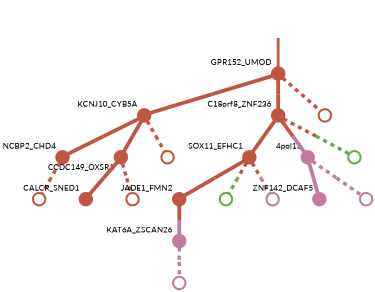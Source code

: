 strict digraph  {
graph[splines=false]; nodesep=0.7; rankdir=TB; ranksep=0.6; forcelabels=true; dpi=600; size=2.5;
0 [color="#be5742ff", fillcolor="#be5742ff", fixedsize=true, fontname=Lato, fontsize="12pt", height="0.25", label="", penwidth=3, shape=circle, style=filled, xlabel=GPR152_UMOD];
3 [color="#be5742ff", fillcolor="#be5742ff", fixedsize=true, fontname=Lato, fontsize="12pt", height="0.25", label="", penwidth=3, shape=circle, style=filled, xlabel=KCNJ10_CYB5A];
4 [color="#be5742ff", fillcolor="#be5742ff", fixedsize=true, fontname=Lato, fontsize="12pt", height="0.25", label="", penwidth=3, shape=circle, style=filled, xlabel=C18orf8_ZNF236];
16 [color="#be5742ff", fillcolor="#be5742ff", fixedsize=true, fontname=Lato, fontsize="12pt", height="0.25", label="", penwidth=3, shape=circle, style=solid, xlabel=""];
1 [color="#be5742ff", fillcolor="#be5742ff", fixedsize=true, fontname=Lato, fontsize="12pt", height="0.25", label="", penwidth=3, shape=circle, style=filled, xlabel=NCBP2_CHD4];
17 [color="#be5742ff", fillcolor="#be5742ff", fixedsize=true, fontname=Lato, fontsize="12pt", height="0.25", label="", penwidth=3, shape=circle, style=solid, xlabel=""];
2 [color="#be5742ff", fillcolor="#be5742ff", fixedsize=true, fontname=Lato, fontsize="12pt", height="0.25", label="", penwidth=3, shape=circle, style=filled, xlabel=CCDC149_OXSR1];
5 [color="#be5742ff", fillcolor="#be5742ff", fixedsize=true, fontname=Lato, fontsize="12pt", height="0.25", label="", penwidth=3, shape=circle, style=filled, xlabel=CALCR_SNED1];
18 [color="#be5742ff", fillcolor="#be5742ff", fixedsize=true, fontname=Lato, fontsize="12pt", height="0.25", label="", penwidth=3, shape=circle, style=solid, xlabel=""];
19 [color="#be5742ff", fillcolor="#be5742ff", fixedsize=true, fontname=Lato, fontsize="12pt", height="0.25", label="", penwidth=3, shape=circle, style=solid, xlabel=""];
6 [color="#be5742ff", fillcolor="#be5742ff", fixedsize=true, fontname=Lato, fontsize="12pt", height="0.25", label="", penwidth=3, shape=circle, style=filled, xlabel=SOX11_EFHC1];
10 [color="#c27ba0ff", fillcolor="#c27ba0ff", fixedsize=true, fontname=Lato, fontsize="12pt", height="0.25", label="", penwidth=3, shape=circle, style=filled, xlabel="4pol13"];
11 [color="#6aa84fff", fillcolor="#6aa84fff", fixedsize=true, fontname=Lato, fontsize="12pt", height="0.25", label="", penwidth=3, shape=circle, style=solid, xlabel=""];
9 [color="#be5742ff", fillcolor="#be5742ff", fixedsize=true, fontname=Lato, fontsize="12pt", height="0.25", label="", penwidth=3, shape=circle, style=filled, xlabel=JADE1_FMN2];
12 [color="#6aa84fff", fillcolor="#6aa84fff", fixedsize=true, fontname=Lato, fontsize="12pt", height="0.25", label="", penwidth=3, shape=circle, style=solid, xlabel=""];
14 [color="#c27ba0ff", fillcolor="#c27ba0ff", fixedsize=true, fontname=Lato, fontsize="12pt", height="0.25", label="", penwidth=3, shape=circle, style=solid, xlabel=""];
8 [color="#c27ba0ff", fillcolor="#c27ba0ff", fixedsize=true, fontname=Lato, fontsize="12pt", height="0.25", label="", penwidth=3, shape=circle, style=filled, xlabel=KAT6A_ZSCAN26];
15 [color="#c27ba0ff", fillcolor="#c27ba0ff", fixedsize=true, fontname=Lato, fontsize="12pt", height="0.25", label="", penwidth=3, shape=circle, style=solid, xlabel=""];
7 [color="#c27ba0ff", fillcolor="#c27ba0ff", fixedsize=true, fontname=Lato, fontsize="12pt", height="0.25", label="", penwidth=3, shape=circle, style=filled, xlabel=ZNF142_DCAF5];
13 [color="#c27ba0ff", fillcolor="#c27ba0ff", fixedsize=true, fontname=Lato, fontsize="12pt", height="0.25", label="", penwidth=3, shape=circle, style=solid, xlabel=""];
normal [label="", penwidth=3, style=invis, xlabel=GPR152_UMOD];
0 -> 3  [arrowsize=0, color="#be5742ff;0.5:#be5742ff", minlen="1.0", penwidth="5.5", style=solid];
0 -> 4  [arrowsize=0, color="#be5742ff;0.5:#be5742ff", minlen="1.0", penwidth="5.5", style=solid];
0 -> 16  [arrowsize=0, color="#be5742ff;0.5:#be5742ff", minlen="1.01262629032135", penwidth=5, style=dashed];
3 -> 1  [arrowsize=0, color="#be5742ff;0.5:#be5742ff", minlen="1.0", penwidth="5.5", style=solid];
3 -> 2  [arrowsize=0, color="#be5742ff;0.5:#be5742ff", minlen="1.2929292917251587", penwidth="5.5", style=solid];
3 -> 19  [arrowsize=0, color="#be5742ff;0.5:#be5742ff", minlen="1.01262629032135", penwidth=5, style=dashed];
4 -> 6  [arrowsize=0, color="#be5742ff;0.5:#be5742ff", minlen="1.045454502105713", penwidth="5.5", style=solid];
4 -> 10  [arrowsize=0, color="#be5742ff;0.5:#c27ba0ff", minlen="1.01262629032135", penwidth="5.5", style=solid];
4 -> 11  [arrowsize=0, color="#be5742ff;0.5:#6aa84fff", minlen="1.01262629032135", penwidth=5, style=dashed];
1 -> 17  [arrowsize=0, color="#be5742ff;0.5:#be5742ff", minlen="1.01262629032135", penwidth=5, style=dashed];
2 -> 5  [arrowsize=0, color="#be5742ff;0.5:#be5742ff", minlen="1.045454502105713", penwidth="5.5", style=solid];
2 -> 18  [arrowsize=0, color="#be5742ff;0.5:#be5742ff", minlen="1.01262629032135", penwidth=5, style=dashed];
6 -> 9  [arrowsize=0, color="#be5742ff;0.5:#be5742ff", minlen="1.0252525806427002", penwidth="5.5", style=solid];
6 -> 12  [arrowsize=0, color="#be5742ff;0.5:#6aa84fff", minlen="1.01262629032135", penwidth=5, style=dashed];
6 -> 14  [arrowsize=0, color="#be5742ff;0.5:#c27ba0ff", minlen="1.01262629032135", penwidth=5, style=dashed];
10 -> 7  [arrowsize=0, color="#c27ba0ff;0.5:#c27ba0ff", minlen="1.045454502105713", penwidth="5.5", style=solid];
10 -> 13  [arrowsize=0, color="#c27ba0ff;0.5:#c27ba0ff", minlen="1.01262629032135", penwidth=5, style=dashed];
9 -> 8  [arrowsize=0, color="#be5742ff;0.5:#c27ba0ff", minlen="1.0404040813446045", penwidth="5.5", style=solid];
8 -> 15  [arrowsize=0, color="#c27ba0ff;0.5:#c27ba0ff", minlen="1.01262629032135", penwidth=5, style=dashed];
normal -> 0  [arrowsize=0, color="#be5742ff", label="", penwidth=4, style=solid];
}
